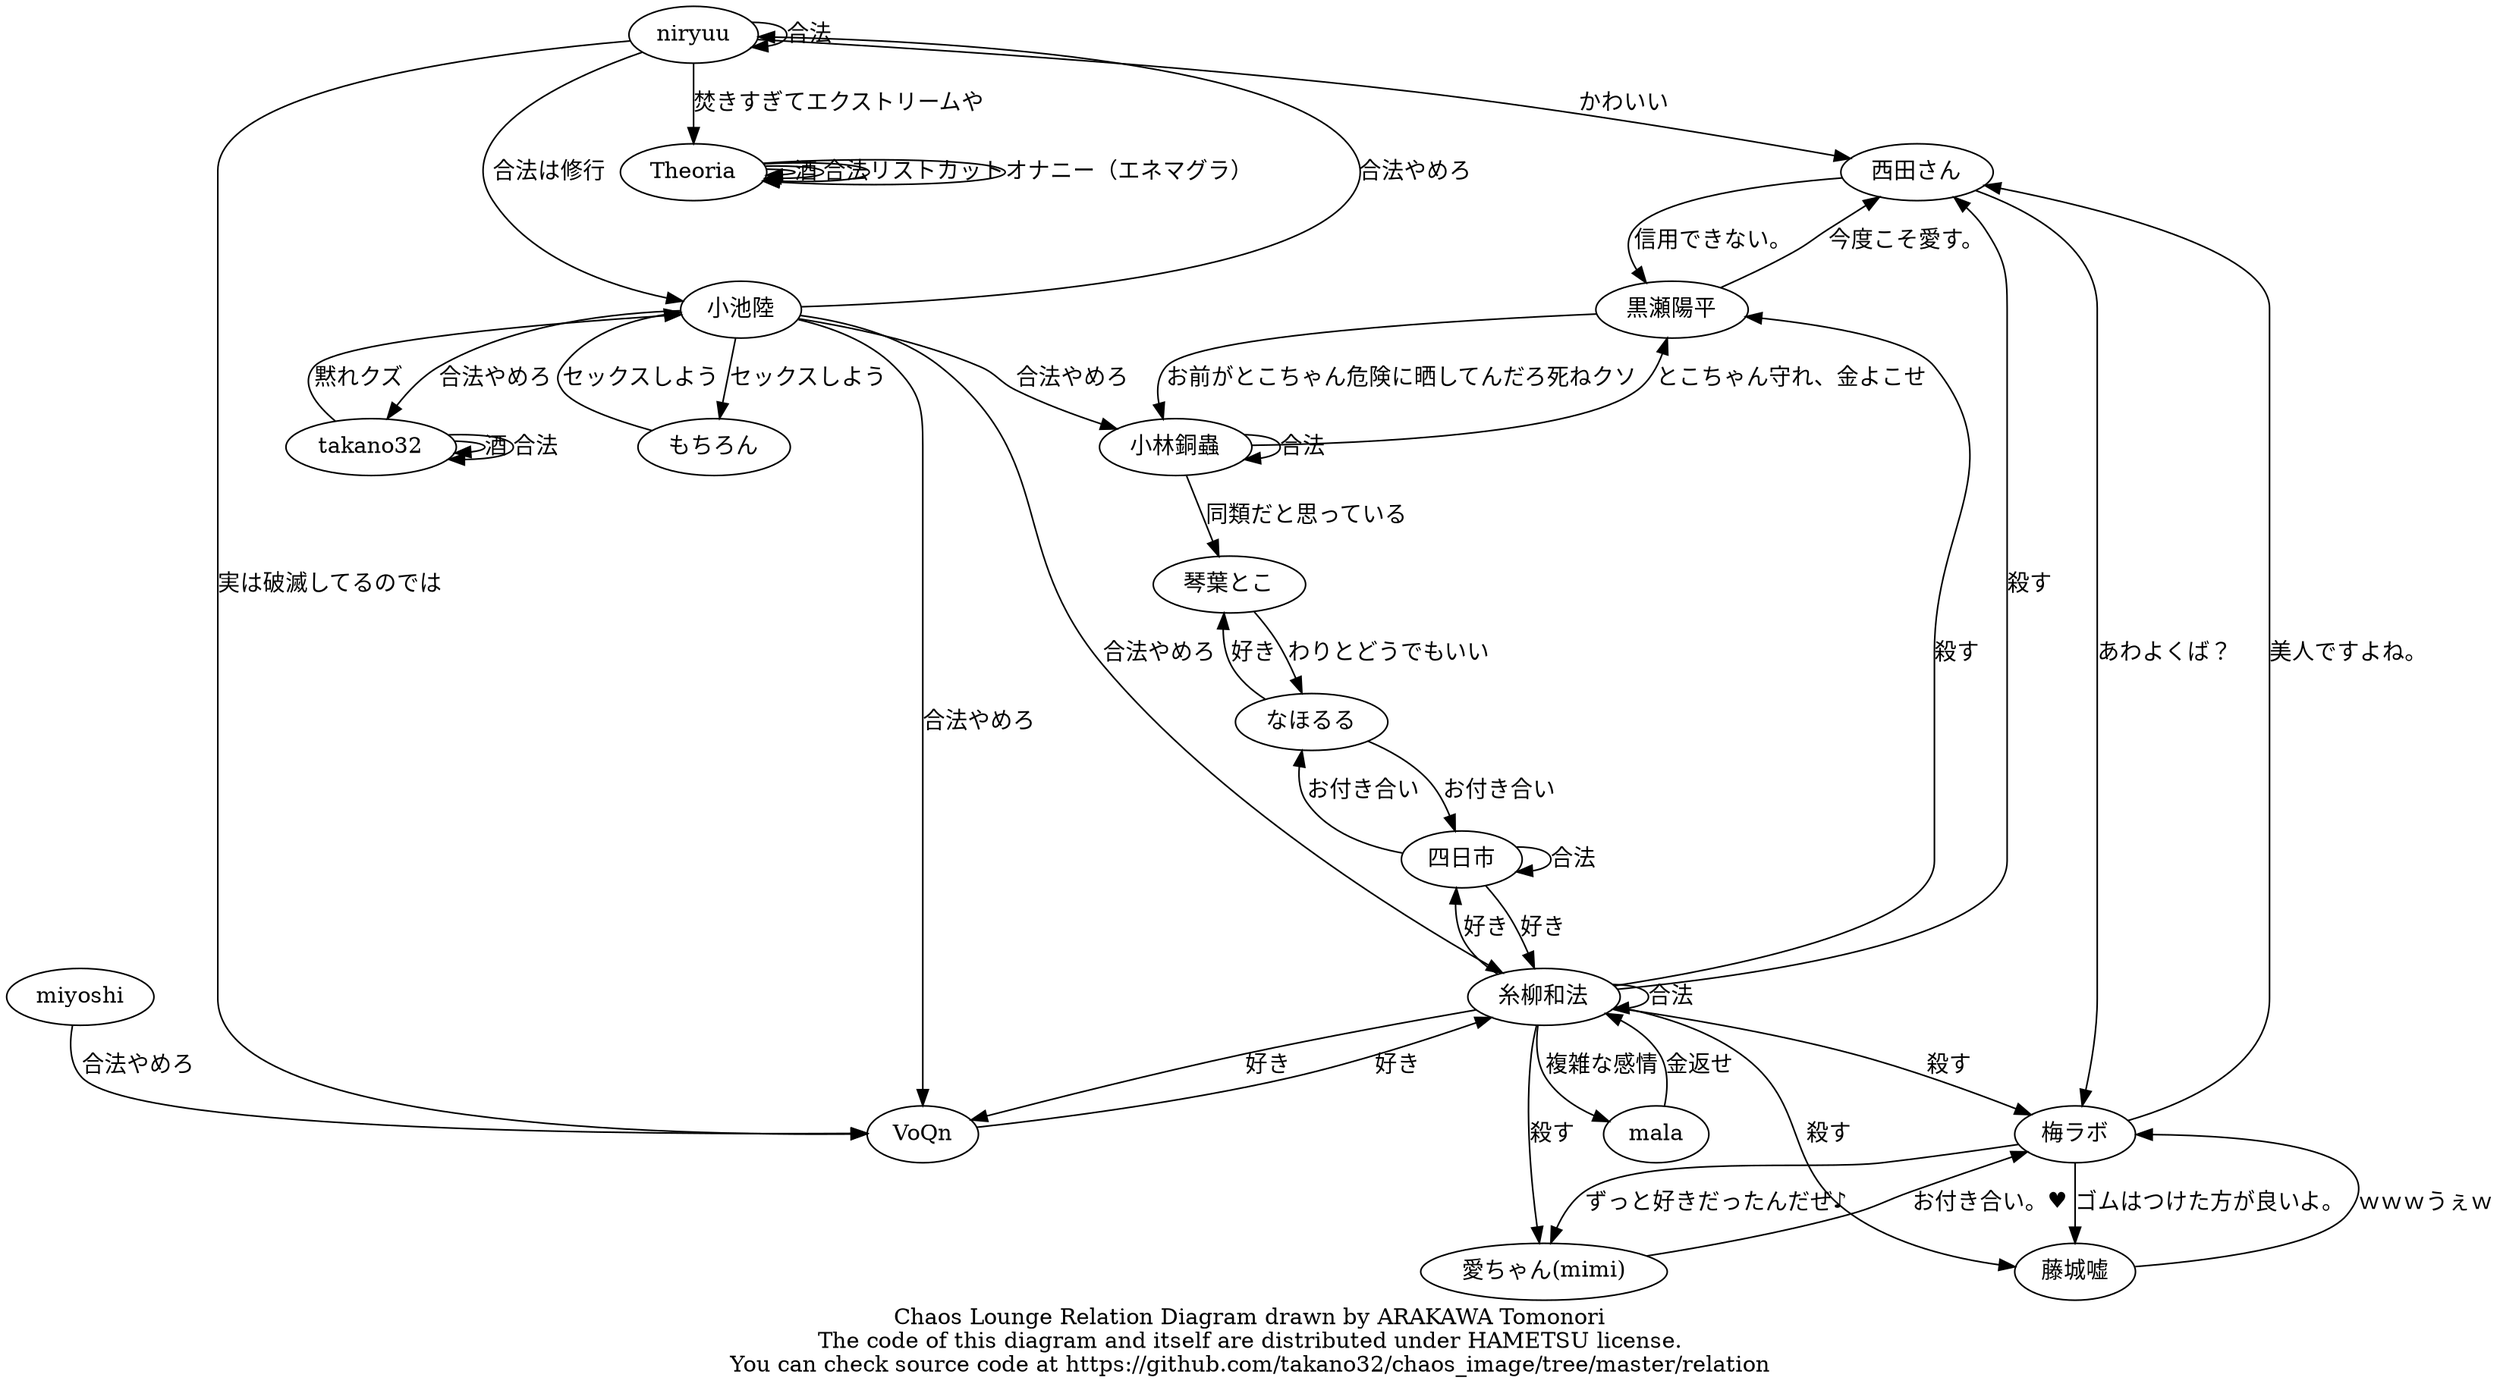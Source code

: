 digraph Chaos {
  Theoria   -> Theoria  [label = "酒"];
  Theoria   -> Theoria  [label = "合法"];
  Theoria   -> Theoria  [label = "リストカット"];
  Theoria   -> Theoria  [label = "オナニー（エネマグラ）"];
  梅ラボ    -> 藤城嘘   [label = "ゴムはつけた方が良いよ。"];
  梅ラボ    -> 西田さん [label = "美人ですよね。"];
  梅ラボ -> "愛ちゃん(mimi)" [label = "ずっと好きだったんだぜ♪"];
  藤城嘘   -> 梅ラボ   [label = "ｗｗｗうぇｗ"];
  西田さん -> 梅ラボ   [label = "あわよくば？"];
  西田さん -> 黒瀬陽平 [label = "信用できない。"];
  黒瀬陽平 -> 西田さん [label = "今度こそ愛す。"];
  黒瀬陽平 -> 小林銅蟲 [label = "お前がとこちゃん危険に晒してんだろ死ねクソ"];
  "愛ちゃん(mimi)" -> 梅ラボ [label = "お付き合い。♥"];
  糸柳和法 -> 梅ラボ  [label = "殺す"];
  糸柳和法 -> 藤城嘘   [label = "殺す"];
  糸柳和法 -> 黒瀬陽平 [label = "殺す"];
  糸柳和法 -> 西田さん [label = "殺す"];
  糸柳和法 -> "愛ちゃん(mimi)" [label = "殺す"];
  糸柳和法 -> 四日市 [label = "好き"];
  糸柳和法 -> VoQn [label = "好き"];
  糸柳和法 -> mala [label = "複雑な感情"];
  糸柳和法 -> 糸柳和法 [label = "合法"];
  mala -> 糸柳和法 [label = "金返せ"];
  小池陸 -> 糸柳和法 [label = "合法やめろ"];
  小池陸 -> takano32 [label = "合法やめろ"];
  小池陸 -> 小林銅蟲 [label = "合法やめろ"];
  小池陸 -> VoQn [label = "合法やめろ"];
  小池陸 -> もちろん [label = "セックスしよう"];
  もちろん -> 小池陸 [label = "セックスしよう"];
  miyoshi -> VoQn [label = "合法やめろ"];
  小林銅蟲 -> 黒瀬陽平 [label = "とこちゃん守れ、金よこせ"];
  小林銅蟲 -> 琴葉とこ [label = "同類だと思っている"];
  小林銅蟲 -> 小林銅蟲 [label = "合法"];
  takano32 -> 小池陸 [label = "黙れクズ"];
  takano32 -> takano32 [label = "酒"];
  takano32 -> takano32 [label = "合法"];
  なほるる -> 琴葉とこ [label = "好き"];
  なほるる -> 四日市 [label = "お付き合い"];
  琴葉とこ -> なほるる [label = "わりとどうでもいい"];
  四日市 -> なほるる [label = "お付き合い"];
  四日市 -> 糸柳和法 [label = "好き"];
  四日市 -> 四日市 [label = "合法"];
  VoQn -> 糸柳和法 [label = "好き"];
  小池陸 -> niryuu [label = "合法やめろ"];
  niryuu -> 小池陸 [label = "合法は修行"];
  niryuu -> niryuu [label = "合法"];
  niryuu -> Theoria [label = "焚きすぎてエクストリームや"];
  niryuu -> VoQn [label = "実は破滅してるのでは"];
  niryuu -> 西田さん [label = "かわいい"];
  subgraph cluster_hoge {
    style = filled;
    color = lightgrey;
    // see also http://graphviz.org/content/cluster
  }
  label = "Chaos Lounge Relation Diagram drawn by ARAKAWA Tomonori\nThe code of this diagram and itself are distributed under HAMETSU license.\nYou can check source code at https://github.com/takano32/chaos_image/tree/master/relation";
}

